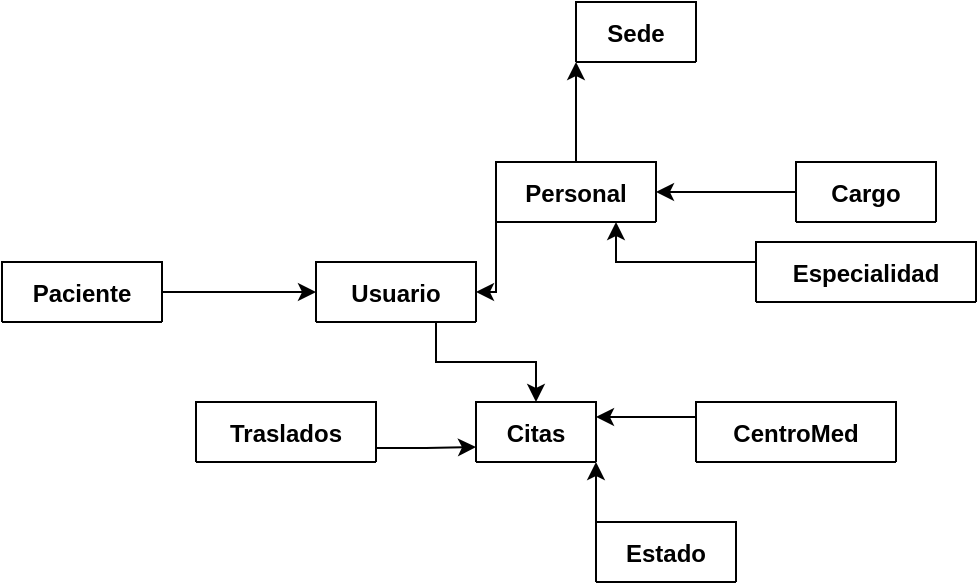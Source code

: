 <mxfile version="13.6.6" type="github"><diagram id="Nn6SrIODBiQ8jstZS2qF" name="Page-1"><mxGraphModel dx="1177" dy="1570" grid="1" gridSize="10" guides="1" tooltips="1" connect="1" arrows="1" fold="1" page="1" pageScale="1" pageWidth="827" pageHeight="1169" math="0" shadow="0"><root><mxCell id="0"/><mxCell id="1" parent="0"/><mxCell id="Q7tfNy-t1IaNnZ80eH1k-152" style="edgeStyle=orthogonalEdgeStyle;rounded=0;orthogonalLoop=1;jettySize=auto;html=1;exitX=0;exitY=0;exitDx=0;exitDy=0;entryX=1;entryY=1;entryDx=0;entryDy=0;" edge="1" parent="1" source="Q7tfNy-t1IaNnZ80eH1k-79" target="Q7tfNy-t1IaNnZ80eH1k-27"><mxGeometry relative="1" as="geometry"/></mxCell><mxCell id="Q7tfNy-t1IaNnZ80eH1k-123" style="edgeStyle=orthogonalEdgeStyle;rounded=0;orthogonalLoop=1;jettySize=auto;html=1;exitX=0.75;exitY=1;exitDx=0;exitDy=0;" edge="1" parent="1" source="Q7tfNy-t1IaNnZ80eH1k-1" target="Q7tfNy-t1IaNnZ80eH1k-27"><mxGeometry relative="1" as="geometry"/></mxCell><mxCell id="Q7tfNy-t1IaNnZ80eH1k-151" style="edgeStyle=orthogonalEdgeStyle;rounded=0;orthogonalLoop=1;jettySize=auto;html=1;exitX=0;exitY=0.25;exitDx=0;exitDy=0;entryX=1;entryY=0.25;entryDx=0;entryDy=0;" edge="1" parent="1" source="Q7tfNy-t1IaNnZ80eH1k-108" target="Q7tfNy-t1IaNnZ80eH1k-27"><mxGeometry relative="1" as="geometry"><mxPoint x="440" y="-545" as="targetPoint"/></mxGeometry></mxCell><mxCell id="Q7tfNy-t1IaNnZ80eH1k-153" style="edgeStyle=orthogonalEdgeStyle;rounded=0;orthogonalLoop=1;jettySize=auto;html=1;exitX=1;exitY=0;exitDx=0;exitDy=0;entryX=0;entryY=0.75;entryDx=0;entryDy=0;" edge="1" parent="1" source="Q7tfNy-t1IaNnZ80eH1k-40" target="Q7tfNy-t1IaNnZ80eH1k-27"><mxGeometry relative="1" as="geometry"><Array as="points"><mxPoint x="370" y="-417"/><mxPoint x="395" y="-417"/></Array></mxGeometry></mxCell><mxCell id="Q7tfNy-t1IaNnZ80eH1k-155" style="edgeStyle=orthogonalEdgeStyle;rounded=0;orthogonalLoop=1;jettySize=auto;html=1;exitX=0;exitY=0.5;exitDx=0;exitDy=0;entryX=1;entryY=0.5;entryDx=0;entryDy=0;" edge="1" parent="1" source="Q7tfNy-t1IaNnZ80eH1k-66" target="Q7tfNy-t1IaNnZ80eH1k-1"><mxGeometry relative="1" as="geometry"><mxPoint x="360" y="-535" as="targetPoint"/><Array as="points"><mxPoint x="430" y="-495"/></Array></mxGeometry></mxCell><mxCell id="Q7tfNy-t1IaNnZ80eH1k-154" style="edgeStyle=orthogonalEdgeStyle;rounded=0;orthogonalLoop=1;jettySize=auto;html=1;exitX=1;exitY=0.5;exitDx=0;exitDy=0;entryX=0;entryY=0.5;entryDx=0;entryDy=0;" edge="1" parent="1" source="Q7tfNy-t1IaNnZ80eH1k-53" target="Q7tfNy-t1IaNnZ80eH1k-8"><mxGeometry relative="1" as="geometry"/></mxCell><mxCell id="Q7tfNy-t1IaNnZ80eH1k-157" style="edgeStyle=orthogonalEdgeStyle;rounded=0;orthogonalLoop=1;jettySize=auto;html=1;exitX=0.5;exitY=0;exitDx=0;exitDy=0;entryX=0;entryY=1;entryDx=0;entryDy=0;" edge="1" parent="1" source="Q7tfNy-t1IaNnZ80eH1k-66" target="Q7tfNy-t1IaNnZ80eH1k-14"><mxGeometry relative="1" as="geometry"/></mxCell><mxCell id="Q7tfNy-t1IaNnZ80eH1k-159" style="edgeStyle=orthogonalEdgeStyle;rounded=0;orthogonalLoop=1;jettySize=auto;html=1;exitX=0;exitY=0.5;exitDx=0;exitDy=0;entryX=1;entryY=0.5;entryDx=0;entryDy=0;" edge="1" parent="1" source="Q7tfNy-t1IaNnZ80eH1k-127" target="Q7tfNy-t1IaNnZ80eH1k-66"><mxGeometry relative="1" as="geometry"/></mxCell><mxCell id="Q7tfNy-t1IaNnZ80eH1k-160" style="edgeStyle=orthogonalEdgeStyle;rounded=0;orthogonalLoop=1;jettySize=auto;html=1;exitX=0;exitY=0;exitDx=0;exitDy=0;entryX=0.75;entryY=1;entryDx=0;entryDy=0;" edge="1" parent="1" source="Q7tfNy-t1IaNnZ80eH1k-93" target="Q7tfNy-t1IaNnZ80eH1k-66"><mxGeometry relative="1" as="geometry"><Array as="points"><mxPoint x="560" y="-510"/><mxPoint x="490" y="-510"/></Array></mxGeometry></mxCell><mxCell id="Q7tfNy-t1IaNnZ80eH1k-27" value="Citas" style="shape=table;startSize=30;container=1;collapsible=1;childLayout=tableLayout;fixedRows=1;rowLines=0;fontStyle=1;align=center;resizeLast=1;" vertex="1" collapsed="1" parent="1"><mxGeometry x="420" y="-440" width="60" height="30" as="geometry"><mxRectangle x="490" y="-80" width="180" height="160" as="alternateBounds"/></mxGeometry></mxCell><mxCell id="Q7tfNy-t1IaNnZ80eH1k-28" value="" style="shape=partialRectangle;collapsible=0;dropTarget=0;pointerEvents=0;fillColor=none;top=0;left=0;bottom=1;right=0;points=[[0,0.5],[1,0.5]];portConstraint=eastwest;" vertex="1" parent="Q7tfNy-t1IaNnZ80eH1k-27"><mxGeometry y="30" width="180" height="30" as="geometry"/></mxCell><mxCell id="Q7tfNy-t1IaNnZ80eH1k-29" value="PK" style="shape=partialRectangle;connectable=0;fillColor=none;top=0;left=0;bottom=0;right=0;fontStyle=1;overflow=hidden;" vertex="1" parent="Q7tfNy-t1IaNnZ80eH1k-28"><mxGeometry width="30" height="30" as="geometry"/></mxCell><mxCell id="Q7tfNy-t1IaNnZ80eH1k-30" value="IDcita" style="shape=partialRectangle;connectable=0;fillColor=none;top=0;left=0;bottom=0;right=0;align=left;spacingLeft=6;fontStyle=5;overflow=hidden;" vertex="1" parent="Q7tfNy-t1IaNnZ80eH1k-28"><mxGeometry x="30" width="150" height="30" as="geometry"/></mxCell><mxCell id="Q7tfNy-t1IaNnZ80eH1k-31" value="" style="shape=partialRectangle;collapsible=0;dropTarget=0;pointerEvents=0;fillColor=none;top=0;left=0;bottom=0;right=0;points=[[0,0.5],[1,0.5]];portConstraint=eastwest;" vertex="1" parent="Q7tfNy-t1IaNnZ80eH1k-27"><mxGeometry y="60" width="180" height="30" as="geometry"/></mxCell><mxCell id="Q7tfNy-t1IaNnZ80eH1k-32" value="" style="shape=partialRectangle;connectable=0;fillColor=none;top=0;left=0;bottom=0;right=0;editable=1;overflow=hidden;" vertex="1" parent="Q7tfNy-t1IaNnZ80eH1k-31"><mxGeometry width="30" height="30" as="geometry"/></mxCell><mxCell id="Q7tfNy-t1IaNnZ80eH1k-33" value="Row 1" style="shape=partialRectangle;connectable=0;fillColor=none;top=0;left=0;bottom=0;right=0;align=left;spacingLeft=6;overflow=hidden;" vertex="1" parent="Q7tfNy-t1IaNnZ80eH1k-31"><mxGeometry x="30" width="150" height="30" as="geometry"/></mxCell><mxCell id="Q7tfNy-t1IaNnZ80eH1k-34" value="" style="shape=partialRectangle;collapsible=0;dropTarget=0;pointerEvents=0;fillColor=none;top=0;left=0;bottom=0;right=0;points=[[0,0.5],[1,0.5]];portConstraint=eastwest;" vertex="1" parent="Q7tfNy-t1IaNnZ80eH1k-27"><mxGeometry y="90" width="180" height="30" as="geometry"/></mxCell><mxCell id="Q7tfNy-t1IaNnZ80eH1k-35" value="" style="shape=partialRectangle;connectable=0;fillColor=none;top=0;left=0;bottom=0;right=0;editable=1;overflow=hidden;" vertex="1" parent="Q7tfNy-t1IaNnZ80eH1k-34"><mxGeometry width="30" height="30" as="geometry"/></mxCell><mxCell id="Q7tfNy-t1IaNnZ80eH1k-36" value="Row 2" style="shape=partialRectangle;connectable=0;fillColor=none;top=0;left=0;bottom=0;right=0;align=left;spacingLeft=6;overflow=hidden;" vertex="1" parent="Q7tfNy-t1IaNnZ80eH1k-34"><mxGeometry x="30" width="150" height="30" as="geometry"/></mxCell><mxCell id="Q7tfNy-t1IaNnZ80eH1k-37" value="" style="shape=partialRectangle;collapsible=0;dropTarget=0;pointerEvents=0;fillColor=none;top=0;left=0;bottom=0;right=0;points=[[0,0.5],[1,0.5]];portConstraint=eastwest;" vertex="1" parent="Q7tfNy-t1IaNnZ80eH1k-27"><mxGeometry y="120" width="180" height="30" as="geometry"/></mxCell><mxCell id="Q7tfNy-t1IaNnZ80eH1k-38" value="" style="shape=partialRectangle;connectable=0;fillColor=none;top=0;left=0;bottom=0;right=0;editable=1;overflow=hidden;" vertex="1" parent="Q7tfNy-t1IaNnZ80eH1k-37"><mxGeometry width="30" height="30" as="geometry"/></mxCell><mxCell id="Q7tfNy-t1IaNnZ80eH1k-39" value="Row 3" style="shape=partialRectangle;connectable=0;fillColor=none;top=0;left=0;bottom=0;right=0;align=left;spacingLeft=6;overflow=hidden;" vertex="1" parent="Q7tfNy-t1IaNnZ80eH1k-37"><mxGeometry x="30" width="150" height="30" as="geometry"/></mxCell><mxCell id="Q7tfNy-t1IaNnZ80eH1k-66" value="Personal" style="shape=table;startSize=30;container=1;collapsible=1;childLayout=tableLayout;fixedRows=1;rowLines=0;fontStyle=1;align=center;resizeLast=1;" vertex="1" collapsed="1" parent="1"><mxGeometry x="430" y="-560" width="80" height="30" as="geometry"><mxRectangle x="960" y="-250" width="180" height="220" as="alternateBounds"/></mxGeometry></mxCell><mxCell id="Q7tfNy-t1IaNnZ80eH1k-67" value="" style="shape=partialRectangle;collapsible=0;dropTarget=0;pointerEvents=0;fillColor=none;top=0;left=0;bottom=1;right=0;points=[[0,0.5],[1,0.5]];portConstraint=eastwest;" vertex="1" parent="Q7tfNy-t1IaNnZ80eH1k-66"><mxGeometry y="30" width="180" height="30" as="geometry"/></mxCell><mxCell id="Q7tfNy-t1IaNnZ80eH1k-68" value="PK" style="shape=partialRectangle;connectable=0;fillColor=none;top=0;left=0;bottom=0;right=0;fontStyle=1;overflow=hidden;" vertex="1" parent="Q7tfNy-t1IaNnZ80eH1k-67"><mxGeometry width="30" height="30" as="geometry"/></mxCell><mxCell id="Q7tfNy-t1IaNnZ80eH1k-69" value="IDpersonal" style="shape=partialRectangle;connectable=0;fillColor=none;top=0;left=0;bottom=0;right=0;align=left;spacingLeft=6;fontStyle=5;overflow=hidden;" vertex="1" parent="Q7tfNy-t1IaNnZ80eH1k-67"><mxGeometry x="30" width="150" height="30" as="geometry"/></mxCell><mxCell id="Q7tfNy-t1IaNnZ80eH1k-70" value="" style="shape=partialRectangle;collapsible=0;dropTarget=0;pointerEvents=0;fillColor=none;top=0;left=0;bottom=0;right=0;points=[[0,0.5],[1,0.5]];portConstraint=eastwest;" vertex="1" parent="Q7tfNy-t1IaNnZ80eH1k-66"><mxGeometry y="60" width="180" height="30" as="geometry"/></mxCell><mxCell id="Q7tfNy-t1IaNnZ80eH1k-71" value="" style="shape=partialRectangle;connectable=0;fillColor=none;top=0;left=0;bottom=0;right=0;editable=1;overflow=hidden;" vertex="1" parent="Q7tfNy-t1IaNnZ80eH1k-70"><mxGeometry width="30" height="30" as="geometry"/></mxCell><mxCell id="Q7tfNy-t1IaNnZ80eH1k-72" value="Row 1" style="shape=partialRectangle;connectable=0;fillColor=none;top=0;left=0;bottom=0;right=0;align=left;spacingLeft=6;overflow=hidden;" vertex="1" parent="Q7tfNy-t1IaNnZ80eH1k-70"><mxGeometry x="30" width="150" height="30" as="geometry"/></mxCell><mxCell id="Q7tfNy-t1IaNnZ80eH1k-73" value="" style="shape=partialRectangle;collapsible=0;dropTarget=0;pointerEvents=0;fillColor=none;top=0;left=0;bottom=0;right=0;points=[[0,0.5],[1,0.5]];portConstraint=eastwest;" vertex="1" parent="Q7tfNy-t1IaNnZ80eH1k-66"><mxGeometry y="90" width="180" height="30" as="geometry"/></mxCell><mxCell id="Q7tfNy-t1IaNnZ80eH1k-74" value="" style="shape=partialRectangle;connectable=0;fillColor=none;top=0;left=0;bottom=0;right=0;editable=1;overflow=hidden;" vertex="1" parent="Q7tfNy-t1IaNnZ80eH1k-73"><mxGeometry width="30" height="30" as="geometry"/></mxCell><mxCell id="Q7tfNy-t1IaNnZ80eH1k-75" value="IDcargo" style="shape=partialRectangle;connectable=0;fillColor=none;top=0;left=0;bottom=0;right=0;align=left;spacingLeft=6;overflow=hidden;" vertex="1" parent="Q7tfNy-t1IaNnZ80eH1k-73"><mxGeometry x="30" width="150" height="30" as="geometry"/></mxCell><mxCell id="Q7tfNy-t1IaNnZ80eH1k-76" value="" style="shape=partialRectangle;collapsible=0;dropTarget=0;pointerEvents=0;fillColor=none;top=0;left=0;bottom=0;right=0;points=[[0,0.5],[1,0.5]];portConstraint=eastwest;" vertex="1" parent="Q7tfNy-t1IaNnZ80eH1k-66"><mxGeometry y="120" width="180" height="30" as="geometry"/></mxCell><mxCell id="Q7tfNy-t1IaNnZ80eH1k-77" value="" style="shape=partialRectangle;connectable=0;fillColor=none;top=0;left=0;bottom=0;right=0;editable=1;overflow=hidden;" vertex="1" parent="Q7tfNy-t1IaNnZ80eH1k-76"><mxGeometry width="30" height="30" as="geometry"/></mxCell><mxCell id="Q7tfNy-t1IaNnZ80eH1k-78" value="IDespecialidad" style="shape=partialRectangle;connectable=0;fillColor=none;top=0;left=0;bottom=0;right=0;align=left;spacingLeft=6;overflow=hidden;" vertex="1" parent="Q7tfNy-t1IaNnZ80eH1k-76"><mxGeometry x="30" width="150" height="30" as="geometry"/></mxCell><mxCell id="Q7tfNy-t1IaNnZ80eH1k-14" value="Sede" style="shape=table;startSize=30;container=1;collapsible=1;childLayout=tableLayout;fixedRows=1;rowLines=0;fontStyle=1;align=center;resizeLast=1;" vertex="1" collapsed="1" parent="1"><mxGeometry x="470" y="-640" width="60" height="30" as="geometry"><mxRectangle x="960" y="40" width="180" height="160" as="alternateBounds"/></mxGeometry></mxCell><mxCell id="Q7tfNy-t1IaNnZ80eH1k-15" value="" style="shape=partialRectangle;collapsible=0;dropTarget=0;pointerEvents=0;fillColor=none;top=0;left=0;bottom=1;right=0;points=[[0,0.5],[1,0.5]];portConstraint=eastwest;" vertex="1" parent="Q7tfNy-t1IaNnZ80eH1k-14"><mxGeometry y="30" width="180" height="30" as="geometry"/></mxCell><mxCell id="Q7tfNy-t1IaNnZ80eH1k-16" value="PK" style="shape=partialRectangle;connectable=0;fillColor=none;top=0;left=0;bottom=0;right=0;fontStyle=1;overflow=hidden;" vertex="1" parent="Q7tfNy-t1IaNnZ80eH1k-15"><mxGeometry width="30" height="30" as="geometry"/></mxCell><mxCell id="Q7tfNy-t1IaNnZ80eH1k-17" value="IDsede" style="shape=partialRectangle;connectable=0;fillColor=none;top=0;left=0;bottom=0;right=0;align=left;spacingLeft=6;fontStyle=5;overflow=hidden;" vertex="1" parent="Q7tfNy-t1IaNnZ80eH1k-15"><mxGeometry x="30" width="150" height="30" as="geometry"/></mxCell><mxCell id="Q7tfNy-t1IaNnZ80eH1k-18" value="" style="shape=partialRectangle;collapsible=0;dropTarget=0;pointerEvents=0;fillColor=none;top=0;left=0;bottom=0;right=0;points=[[0,0.5],[1,0.5]];portConstraint=eastwest;" vertex="1" parent="Q7tfNy-t1IaNnZ80eH1k-14"><mxGeometry y="60" width="180" height="30" as="geometry"/></mxCell><mxCell id="Q7tfNy-t1IaNnZ80eH1k-19" value="" style="shape=partialRectangle;connectable=0;fillColor=none;top=0;left=0;bottom=0;right=0;editable=1;overflow=hidden;" vertex="1" parent="Q7tfNy-t1IaNnZ80eH1k-18"><mxGeometry width="30" height="30" as="geometry"/></mxCell><mxCell id="Q7tfNy-t1IaNnZ80eH1k-20" value="Nombre" style="shape=partialRectangle;connectable=0;fillColor=none;top=0;left=0;bottom=0;right=0;align=left;spacingLeft=6;overflow=hidden;" vertex="1" parent="Q7tfNy-t1IaNnZ80eH1k-18"><mxGeometry x="30" width="150" height="30" as="geometry"/></mxCell><mxCell id="Q7tfNy-t1IaNnZ80eH1k-21" value="" style="shape=partialRectangle;collapsible=0;dropTarget=0;pointerEvents=0;fillColor=none;top=0;left=0;bottom=0;right=0;points=[[0,0.5],[1,0.5]];portConstraint=eastwest;" vertex="1" parent="Q7tfNy-t1IaNnZ80eH1k-14"><mxGeometry y="90" width="180" height="30" as="geometry"/></mxCell><mxCell id="Q7tfNy-t1IaNnZ80eH1k-22" value="" style="shape=partialRectangle;connectable=0;fillColor=none;top=0;left=0;bottom=0;right=0;editable=1;overflow=hidden;" vertex="1" parent="Q7tfNy-t1IaNnZ80eH1k-21"><mxGeometry width="30" height="30" as="geometry"/></mxCell><mxCell id="Q7tfNy-t1IaNnZ80eH1k-23" value="Ubicacion" style="shape=partialRectangle;connectable=0;fillColor=none;top=0;left=0;bottom=0;right=0;align=left;spacingLeft=6;overflow=hidden;" vertex="1" parent="Q7tfNy-t1IaNnZ80eH1k-21"><mxGeometry x="30" width="150" height="30" as="geometry"/></mxCell><mxCell id="Q7tfNy-t1IaNnZ80eH1k-24" value="" style="shape=partialRectangle;collapsible=0;dropTarget=0;pointerEvents=0;fillColor=none;top=0;left=0;bottom=0;right=0;points=[[0,0.5],[1,0.5]];portConstraint=eastwest;" vertex="1" parent="Q7tfNy-t1IaNnZ80eH1k-14"><mxGeometry y="120" width="180" height="30" as="geometry"/></mxCell><mxCell id="Q7tfNy-t1IaNnZ80eH1k-25" value="" style="shape=partialRectangle;connectable=0;fillColor=none;top=0;left=0;bottom=0;right=0;editable=1;overflow=hidden;" vertex="1" parent="Q7tfNy-t1IaNnZ80eH1k-24"><mxGeometry width="30" height="30" as="geometry"/></mxCell><mxCell id="Q7tfNy-t1IaNnZ80eH1k-26" value="Row 3" style="shape=partialRectangle;connectable=0;fillColor=none;top=0;left=0;bottom=0;right=0;align=left;spacingLeft=6;overflow=hidden;" vertex="1" parent="Q7tfNy-t1IaNnZ80eH1k-24"><mxGeometry x="30" width="150" height="30" as="geometry"/></mxCell><mxCell id="Q7tfNy-t1IaNnZ80eH1k-127" value="Cargo" style="shape=table;startSize=30;container=1;collapsible=1;childLayout=tableLayout;fixedRows=1;rowLines=0;fontStyle=1;align=center;resizeLast=1;" vertex="1" collapsed="1" parent="1"><mxGeometry x="580" y="-560" width="70" height="30" as="geometry"><mxRectangle x="1230" y="-300" width="180" height="160" as="alternateBounds"/></mxGeometry></mxCell><mxCell id="Q7tfNy-t1IaNnZ80eH1k-128" value="" style="shape=partialRectangle;collapsible=0;dropTarget=0;pointerEvents=0;fillColor=none;top=0;left=0;bottom=1;right=0;points=[[0,0.5],[1,0.5]];portConstraint=eastwest;" vertex="1" parent="Q7tfNy-t1IaNnZ80eH1k-127"><mxGeometry y="30" width="180" height="30" as="geometry"/></mxCell><mxCell id="Q7tfNy-t1IaNnZ80eH1k-129" value="PK" style="shape=partialRectangle;connectable=0;fillColor=none;top=0;left=0;bottom=0;right=0;fontStyle=1;overflow=hidden;" vertex="1" parent="Q7tfNy-t1IaNnZ80eH1k-128"><mxGeometry width="30" height="30" as="geometry"/></mxCell><mxCell id="Q7tfNy-t1IaNnZ80eH1k-130" value="IDcargo" style="shape=partialRectangle;connectable=0;fillColor=none;top=0;left=0;bottom=0;right=0;align=left;spacingLeft=6;fontStyle=5;overflow=hidden;" vertex="1" parent="Q7tfNy-t1IaNnZ80eH1k-128"><mxGeometry x="30" width="150" height="30" as="geometry"/></mxCell><mxCell id="Q7tfNy-t1IaNnZ80eH1k-131" value="" style="shape=partialRectangle;collapsible=0;dropTarget=0;pointerEvents=0;fillColor=none;top=0;left=0;bottom=0;right=0;points=[[0,0.5],[1,0.5]];portConstraint=eastwest;" vertex="1" parent="Q7tfNy-t1IaNnZ80eH1k-127"><mxGeometry y="60" width="180" height="30" as="geometry"/></mxCell><mxCell id="Q7tfNy-t1IaNnZ80eH1k-132" value="" style="shape=partialRectangle;connectable=0;fillColor=none;top=0;left=0;bottom=0;right=0;editable=1;overflow=hidden;" vertex="1" parent="Q7tfNy-t1IaNnZ80eH1k-131"><mxGeometry width="30" height="30" as="geometry"/></mxCell><mxCell id="Q7tfNy-t1IaNnZ80eH1k-133" value="Nombre" style="shape=partialRectangle;connectable=0;fillColor=none;top=0;left=0;bottom=0;right=0;align=left;spacingLeft=6;overflow=hidden;" vertex="1" parent="Q7tfNy-t1IaNnZ80eH1k-131"><mxGeometry x="30" width="150" height="30" as="geometry"/></mxCell><mxCell id="Q7tfNy-t1IaNnZ80eH1k-134" value="" style="shape=partialRectangle;collapsible=0;dropTarget=0;pointerEvents=0;fillColor=none;top=0;left=0;bottom=0;right=0;points=[[0,0.5],[1,0.5]];portConstraint=eastwest;" vertex="1" parent="Q7tfNy-t1IaNnZ80eH1k-127"><mxGeometry y="90" width="180" height="30" as="geometry"/></mxCell><mxCell id="Q7tfNy-t1IaNnZ80eH1k-135" value="" style="shape=partialRectangle;connectable=0;fillColor=none;top=0;left=0;bottom=0;right=0;editable=1;overflow=hidden;" vertex="1" parent="Q7tfNy-t1IaNnZ80eH1k-134"><mxGeometry width="30" height="30" as="geometry"/></mxCell><mxCell id="Q7tfNy-t1IaNnZ80eH1k-136" value="Descripcion" style="shape=partialRectangle;connectable=0;fillColor=none;top=0;left=0;bottom=0;right=0;align=left;spacingLeft=6;overflow=hidden;" vertex="1" parent="Q7tfNy-t1IaNnZ80eH1k-134"><mxGeometry x="30" width="150" height="30" as="geometry"/></mxCell><mxCell id="Q7tfNy-t1IaNnZ80eH1k-137" value="" style="shape=partialRectangle;collapsible=0;dropTarget=0;pointerEvents=0;fillColor=none;top=0;left=0;bottom=0;right=0;points=[[0,0.5],[1,0.5]];portConstraint=eastwest;" vertex="1" parent="Q7tfNy-t1IaNnZ80eH1k-127"><mxGeometry y="120" width="180" height="30" as="geometry"/></mxCell><mxCell id="Q7tfNy-t1IaNnZ80eH1k-138" value="" style="shape=partialRectangle;connectable=0;fillColor=none;top=0;left=0;bottom=0;right=0;editable=1;overflow=hidden;" vertex="1" parent="Q7tfNy-t1IaNnZ80eH1k-137"><mxGeometry width="30" height="30" as="geometry"/></mxCell><mxCell id="Q7tfNy-t1IaNnZ80eH1k-139" value="" style="shape=partialRectangle;connectable=0;fillColor=none;top=0;left=0;bottom=0;right=0;align=left;spacingLeft=6;overflow=hidden;" vertex="1" parent="Q7tfNy-t1IaNnZ80eH1k-137"><mxGeometry x="30" width="150" height="30" as="geometry"/></mxCell><mxCell id="Q7tfNy-t1IaNnZ80eH1k-93" value="Especialidad" style="shape=table;startSize=30;container=1;collapsible=1;childLayout=tableLayout;fixedRows=1;rowLines=0;fontStyle=1;align=center;resizeLast=1;" vertex="1" collapsed="1" parent="1"><mxGeometry x="560" y="-520" width="110" height="30" as="geometry"><mxRectangle x="1230" y="-130" width="180" height="160" as="alternateBounds"/></mxGeometry></mxCell><mxCell id="Q7tfNy-t1IaNnZ80eH1k-94" value="" style="shape=partialRectangle;collapsible=0;dropTarget=0;pointerEvents=0;fillColor=none;top=0;left=0;bottom=1;right=0;points=[[0,0.5],[1,0.5]];portConstraint=eastwest;" vertex="1" parent="Q7tfNy-t1IaNnZ80eH1k-93"><mxGeometry y="30" width="180" height="30" as="geometry"/></mxCell><mxCell id="Q7tfNy-t1IaNnZ80eH1k-95" value="PK" style="shape=partialRectangle;connectable=0;fillColor=none;top=0;left=0;bottom=0;right=0;fontStyle=1;overflow=hidden;" vertex="1" parent="Q7tfNy-t1IaNnZ80eH1k-94"><mxGeometry width="30" height="30" as="geometry"/></mxCell><mxCell id="Q7tfNy-t1IaNnZ80eH1k-96" value="IDespecialidad" style="shape=partialRectangle;connectable=0;fillColor=none;top=0;left=0;bottom=0;right=0;align=left;spacingLeft=6;fontStyle=5;overflow=hidden;" vertex="1" parent="Q7tfNy-t1IaNnZ80eH1k-94"><mxGeometry x="30" width="150" height="30" as="geometry"/></mxCell><mxCell id="Q7tfNy-t1IaNnZ80eH1k-97" value="" style="shape=partialRectangle;collapsible=0;dropTarget=0;pointerEvents=0;fillColor=none;top=0;left=0;bottom=0;right=0;points=[[0,0.5],[1,0.5]];portConstraint=eastwest;" vertex="1" parent="Q7tfNy-t1IaNnZ80eH1k-93"><mxGeometry y="60" width="180" height="30" as="geometry"/></mxCell><mxCell id="Q7tfNy-t1IaNnZ80eH1k-98" value="" style="shape=partialRectangle;connectable=0;fillColor=none;top=0;left=0;bottom=0;right=0;editable=1;overflow=hidden;" vertex="1" parent="Q7tfNy-t1IaNnZ80eH1k-97"><mxGeometry width="30" height="30" as="geometry"/></mxCell><mxCell id="Q7tfNy-t1IaNnZ80eH1k-99" value="Nombre" style="shape=partialRectangle;connectable=0;fillColor=none;top=0;left=0;bottom=0;right=0;align=left;spacingLeft=6;overflow=hidden;" vertex="1" parent="Q7tfNy-t1IaNnZ80eH1k-97"><mxGeometry x="30" width="150" height="30" as="geometry"/></mxCell><mxCell id="Q7tfNy-t1IaNnZ80eH1k-100" value="" style="shape=partialRectangle;collapsible=0;dropTarget=0;pointerEvents=0;fillColor=none;top=0;left=0;bottom=0;right=0;points=[[0,0.5],[1,0.5]];portConstraint=eastwest;" vertex="1" parent="Q7tfNy-t1IaNnZ80eH1k-93"><mxGeometry y="90" width="180" height="30" as="geometry"/></mxCell><mxCell id="Q7tfNy-t1IaNnZ80eH1k-101" value="" style="shape=partialRectangle;connectable=0;fillColor=none;top=0;left=0;bottom=0;right=0;editable=1;overflow=hidden;" vertex="1" parent="Q7tfNy-t1IaNnZ80eH1k-100"><mxGeometry width="30" height="30" as="geometry"/></mxCell><mxCell id="Q7tfNy-t1IaNnZ80eH1k-102" value="Descripcion" style="shape=partialRectangle;connectable=0;fillColor=none;top=0;left=0;bottom=0;right=0;align=left;spacingLeft=6;overflow=hidden;" vertex="1" parent="Q7tfNy-t1IaNnZ80eH1k-100"><mxGeometry x="30" width="150" height="30" as="geometry"/></mxCell><mxCell id="Q7tfNy-t1IaNnZ80eH1k-103" value="" style="shape=partialRectangle;collapsible=0;dropTarget=0;pointerEvents=0;fillColor=none;top=0;left=0;bottom=0;right=0;points=[[0,0.5],[1,0.5]];portConstraint=eastwest;" vertex="1" parent="Q7tfNy-t1IaNnZ80eH1k-93"><mxGeometry y="120" width="180" height="30" as="geometry"/></mxCell><mxCell id="Q7tfNy-t1IaNnZ80eH1k-104" value="" style="shape=partialRectangle;connectable=0;fillColor=none;top=0;left=0;bottom=0;right=0;editable=1;overflow=hidden;" vertex="1" parent="Q7tfNy-t1IaNnZ80eH1k-103"><mxGeometry width="30" height="30" as="geometry"/></mxCell><mxCell id="Q7tfNy-t1IaNnZ80eH1k-105" value="" style="shape=partialRectangle;connectable=0;fillColor=none;top=0;left=0;bottom=0;right=0;align=left;spacingLeft=6;overflow=hidden;" vertex="1" parent="Q7tfNy-t1IaNnZ80eH1k-103"><mxGeometry x="30" width="150" height="30" as="geometry"/></mxCell><mxCell id="Q7tfNy-t1IaNnZ80eH1k-108" value="CentroMed" style="shape=table;startSize=30;container=1;collapsible=1;childLayout=tableLayout;fixedRows=1;rowLines=0;fontStyle=1;align=center;resizeLast=1;" vertex="1" collapsed="1" parent="1"><mxGeometry x="530" y="-440" width="100" height="30" as="geometry"><mxRectangle x="740" y="-70" width="180" height="160" as="alternateBounds"/></mxGeometry></mxCell><mxCell id="Q7tfNy-t1IaNnZ80eH1k-109" value="" style="shape=partialRectangle;collapsible=0;dropTarget=0;pointerEvents=0;fillColor=none;top=0;left=0;bottom=1;right=0;points=[[0,0.5],[1,0.5]];portConstraint=eastwest;" vertex="1" parent="Q7tfNy-t1IaNnZ80eH1k-108"><mxGeometry y="30" width="180" height="30" as="geometry"/></mxCell><mxCell id="Q7tfNy-t1IaNnZ80eH1k-110" value="PK" style="shape=partialRectangle;connectable=0;fillColor=none;top=0;left=0;bottom=0;right=0;fontStyle=1;overflow=hidden;" vertex="1" parent="Q7tfNy-t1IaNnZ80eH1k-109"><mxGeometry width="30" height="30" as="geometry"/></mxCell><mxCell id="Q7tfNy-t1IaNnZ80eH1k-111" value="IDcentro" style="shape=partialRectangle;connectable=0;fillColor=none;top=0;left=0;bottom=0;right=0;align=left;spacingLeft=6;fontStyle=5;overflow=hidden;" vertex="1" parent="Q7tfNy-t1IaNnZ80eH1k-109"><mxGeometry x="30" width="150" height="30" as="geometry"/></mxCell><mxCell id="Q7tfNy-t1IaNnZ80eH1k-112" value="" style="shape=partialRectangle;collapsible=0;dropTarget=0;pointerEvents=0;fillColor=none;top=0;left=0;bottom=0;right=0;points=[[0,0.5],[1,0.5]];portConstraint=eastwest;" vertex="1" parent="Q7tfNy-t1IaNnZ80eH1k-108"><mxGeometry y="60" width="180" height="30" as="geometry"/></mxCell><mxCell id="Q7tfNy-t1IaNnZ80eH1k-113" value="" style="shape=partialRectangle;connectable=0;fillColor=none;top=0;left=0;bottom=0;right=0;editable=1;overflow=hidden;" vertex="1" parent="Q7tfNy-t1IaNnZ80eH1k-112"><mxGeometry width="30" height="30" as="geometry"/></mxCell><mxCell id="Q7tfNy-t1IaNnZ80eH1k-114" value="Nombre" style="shape=partialRectangle;connectable=0;fillColor=none;top=0;left=0;bottom=0;right=0;align=left;spacingLeft=6;overflow=hidden;" vertex="1" parent="Q7tfNy-t1IaNnZ80eH1k-112"><mxGeometry x="30" width="150" height="30" as="geometry"/></mxCell><mxCell id="Q7tfNy-t1IaNnZ80eH1k-115" value="" style="shape=partialRectangle;collapsible=0;dropTarget=0;pointerEvents=0;fillColor=none;top=0;left=0;bottom=0;right=0;points=[[0,0.5],[1,0.5]];portConstraint=eastwest;" vertex="1" parent="Q7tfNy-t1IaNnZ80eH1k-108"><mxGeometry y="90" width="180" height="30" as="geometry"/></mxCell><mxCell id="Q7tfNy-t1IaNnZ80eH1k-116" value="" style="shape=partialRectangle;connectable=0;fillColor=none;top=0;left=0;bottom=0;right=0;editable=1;overflow=hidden;" vertex="1" parent="Q7tfNy-t1IaNnZ80eH1k-115"><mxGeometry width="30" height="30" as="geometry"/></mxCell><mxCell id="Q7tfNy-t1IaNnZ80eH1k-117" value="Ubicacion" style="shape=partialRectangle;connectable=0;fillColor=none;top=0;left=0;bottom=0;right=0;align=left;spacingLeft=6;overflow=hidden;" vertex="1" parent="Q7tfNy-t1IaNnZ80eH1k-115"><mxGeometry x="30" width="150" height="30" as="geometry"/></mxCell><mxCell id="Q7tfNy-t1IaNnZ80eH1k-118" value="" style="shape=partialRectangle;collapsible=0;dropTarget=0;pointerEvents=0;fillColor=none;top=0;left=0;bottom=0;right=0;points=[[0,0.5],[1,0.5]];portConstraint=eastwest;" vertex="1" parent="Q7tfNy-t1IaNnZ80eH1k-108"><mxGeometry y="120" width="180" height="30" as="geometry"/></mxCell><mxCell id="Q7tfNy-t1IaNnZ80eH1k-119" value="" style="shape=partialRectangle;connectable=0;fillColor=none;top=0;left=0;bottom=0;right=0;editable=1;overflow=hidden;" vertex="1" parent="Q7tfNy-t1IaNnZ80eH1k-118"><mxGeometry width="30" height="30" as="geometry"/></mxCell><mxCell id="Q7tfNy-t1IaNnZ80eH1k-120" value="IDpersonal" style="shape=partialRectangle;connectable=0;fillColor=none;top=0;left=0;bottom=0;right=0;align=left;spacingLeft=6;overflow=hidden;" vertex="1" parent="Q7tfNy-t1IaNnZ80eH1k-118"><mxGeometry x="30" width="150" height="30" as="geometry"/></mxCell><mxCell id="Q7tfNy-t1IaNnZ80eH1k-1" value="Usuario" style="shape=table;startSize=30;container=1;collapsible=1;childLayout=tableLayout;fixedRows=1;rowLines=0;fontStyle=1;align=center;resizeLast=1;" vertex="1" collapsed="1" parent="1"><mxGeometry x="340" y="-510" width="80" height="30" as="geometry"><mxRectangle x="324" y="-290" width="180" height="160" as="alternateBounds"/></mxGeometry></mxCell><mxCell id="Q7tfNy-t1IaNnZ80eH1k-2" value="" style="shape=partialRectangle;collapsible=0;dropTarget=0;pointerEvents=0;fillColor=none;top=0;left=0;bottom=1;right=0;points=[[0,0.5],[1,0.5]];portConstraint=eastwest;" vertex="1" parent="Q7tfNy-t1IaNnZ80eH1k-1"><mxGeometry y="30" width="180" height="30" as="geometry"/></mxCell><mxCell id="Q7tfNy-t1IaNnZ80eH1k-3" value="PK" style="shape=partialRectangle;connectable=0;fillColor=none;top=0;left=0;bottom=0;right=0;fontStyle=1;overflow=hidden;" vertex="1" parent="Q7tfNy-t1IaNnZ80eH1k-2"><mxGeometry width="30" height="30" as="geometry"/></mxCell><mxCell id="Q7tfNy-t1IaNnZ80eH1k-4" value="UniqueID" style="shape=partialRectangle;connectable=0;fillColor=none;top=0;left=0;bottom=0;right=0;align=left;spacingLeft=6;fontStyle=5;overflow=hidden;" vertex="1" parent="Q7tfNy-t1IaNnZ80eH1k-2"><mxGeometry x="30" width="150" height="30" as="geometry"/></mxCell><mxCell id="Q7tfNy-t1IaNnZ80eH1k-5" value="" style="shape=partialRectangle;collapsible=0;dropTarget=0;pointerEvents=0;fillColor=none;top=0;left=0;bottom=0;right=0;points=[[0,0.5],[1,0.5]];portConstraint=eastwest;" vertex="1" parent="Q7tfNy-t1IaNnZ80eH1k-1"><mxGeometry y="60" width="180" height="30" as="geometry"/></mxCell><mxCell id="Q7tfNy-t1IaNnZ80eH1k-6" value="" style="shape=partialRectangle;connectable=0;fillColor=none;top=0;left=0;bottom=0;right=0;editable=1;overflow=hidden;" vertex="1" parent="Q7tfNy-t1IaNnZ80eH1k-5"><mxGeometry width="30" height="30" as="geometry"/></mxCell><mxCell id="Q7tfNy-t1IaNnZ80eH1k-7" value="Row 1" style="shape=partialRectangle;connectable=0;fillColor=none;top=0;left=0;bottom=0;right=0;align=left;spacingLeft=6;overflow=hidden;" vertex="1" parent="Q7tfNy-t1IaNnZ80eH1k-5"><mxGeometry x="30" width="150" height="30" as="geometry"/></mxCell><mxCell id="Q7tfNy-t1IaNnZ80eH1k-8" value="" style="shape=partialRectangle;collapsible=0;dropTarget=0;pointerEvents=0;fillColor=none;top=0;left=0;bottom=0;right=0;points=[[0,0.5],[1,0.5]];portConstraint=eastwest;" vertex="1" parent="Q7tfNy-t1IaNnZ80eH1k-1"><mxGeometry y="90" width="180" height="30" as="geometry"/></mxCell><mxCell id="Q7tfNy-t1IaNnZ80eH1k-9" value="" style="shape=partialRectangle;connectable=0;fillColor=none;top=0;left=0;bottom=0;right=0;editable=1;overflow=hidden;" vertex="1" parent="Q7tfNy-t1IaNnZ80eH1k-8"><mxGeometry width="30" height="30" as="geometry"/></mxCell><mxCell id="Q7tfNy-t1IaNnZ80eH1k-10" value="Row 2" style="shape=partialRectangle;connectable=0;fillColor=none;top=0;left=0;bottom=0;right=0;align=left;spacingLeft=6;overflow=hidden;" vertex="1" parent="Q7tfNy-t1IaNnZ80eH1k-8"><mxGeometry x="30" width="150" height="30" as="geometry"/></mxCell><mxCell id="Q7tfNy-t1IaNnZ80eH1k-11" value="" style="shape=partialRectangle;collapsible=0;dropTarget=0;pointerEvents=0;fillColor=none;top=0;left=0;bottom=0;right=0;points=[[0,0.5],[1,0.5]];portConstraint=eastwest;" vertex="1" parent="Q7tfNy-t1IaNnZ80eH1k-1"><mxGeometry y="120" width="180" height="30" as="geometry"/></mxCell><mxCell id="Q7tfNy-t1IaNnZ80eH1k-12" value="" style="shape=partialRectangle;connectable=0;fillColor=none;top=0;left=0;bottom=0;right=0;editable=1;overflow=hidden;" vertex="1" parent="Q7tfNy-t1IaNnZ80eH1k-11"><mxGeometry width="30" height="30" as="geometry"/></mxCell><mxCell id="Q7tfNy-t1IaNnZ80eH1k-13" value="Row 3" style="shape=partialRectangle;connectable=0;fillColor=none;top=0;left=0;bottom=0;right=0;align=left;spacingLeft=6;overflow=hidden;" vertex="1" parent="Q7tfNy-t1IaNnZ80eH1k-11"><mxGeometry x="30" width="150" height="30" as="geometry"/></mxCell><mxCell id="Q7tfNy-t1IaNnZ80eH1k-40" value="Traslados" style="shape=table;startSize=30;container=1;collapsible=1;childLayout=tableLayout;fixedRows=1;rowLines=0;fontStyle=1;align=center;resizeLast=1;" vertex="1" collapsed="1" parent="1"><mxGeometry x="280" y="-440" width="90" height="30" as="geometry"><mxRectangle x="290" y="10" width="180" height="160" as="alternateBounds"/></mxGeometry></mxCell><mxCell id="Q7tfNy-t1IaNnZ80eH1k-41" value="" style="shape=partialRectangle;collapsible=0;dropTarget=0;pointerEvents=0;fillColor=none;top=0;left=0;bottom=1;right=0;points=[[0,0.5],[1,0.5]];portConstraint=eastwest;" vertex="1" parent="Q7tfNy-t1IaNnZ80eH1k-40"><mxGeometry y="30" width="180" height="30" as="geometry"/></mxCell><mxCell id="Q7tfNy-t1IaNnZ80eH1k-42" value="PK" style="shape=partialRectangle;connectable=0;fillColor=none;top=0;left=0;bottom=0;right=0;fontStyle=1;overflow=hidden;" vertex="1" parent="Q7tfNy-t1IaNnZ80eH1k-41"><mxGeometry width="30" height="30" as="geometry"/></mxCell><mxCell id="Q7tfNy-t1IaNnZ80eH1k-43" value="IDtraslado" style="shape=partialRectangle;connectable=0;fillColor=none;top=0;left=0;bottom=0;right=0;align=left;spacingLeft=6;fontStyle=5;overflow=hidden;" vertex="1" parent="Q7tfNy-t1IaNnZ80eH1k-41"><mxGeometry x="30" width="150" height="30" as="geometry"/></mxCell><mxCell id="Q7tfNy-t1IaNnZ80eH1k-44" value="" style="shape=partialRectangle;collapsible=0;dropTarget=0;pointerEvents=0;fillColor=none;top=0;left=0;bottom=0;right=0;points=[[0,0.5],[1,0.5]];portConstraint=eastwest;" vertex="1" parent="Q7tfNy-t1IaNnZ80eH1k-40"><mxGeometry y="60" width="180" height="30" as="geometry"/></mxCell><mxCell id="Q7tfNy-t1IaNnZ80eH1k-45" value="" style="shape=partialRectangle;connectable=0;fillColor=none;top=0;left=0;bottom=0;right=0;editable=1;overflow=hidden;" vertex="1" parent="Q7tfNy-t1IaNnZ80eH1k-44"><mxGeometry width="30" height="30" as="geometry"/></mxCell><mxCell id="Q7tfNy-t1IaNnZ80eH1k-46" value="Row 1" style="shape=partialRectangle;connectable=0;fillColor=none;top=0;left=0;bottom=0;right=0;align=left;spacingLeft=6;overflow=hidden;" vertex="1" parent="Q7tfNy-t1IaNnZ80eH1k-44"><mxGeometry x="30" width="150" height="30" as="geometry"/></mxCell><mxCell id="Q7tfNy-t1IaNnZ80eH1k-47" value="" style="shape=partialRectangle;collapsible=0;dropTarget=0;pointerEvents=0;fillColor=none;top=0;left=0;bottom=0;right=0;points=[[0,0.5],[1,0.5]];portConstraint=eastwest;" vertex="1" parent="Q7tfNy-t1IaNnZ80eH1k-40"><mxGeometry y="90" width="180" height="30" as="geometry"/></mxCell><mxCell id="Q7tfNy-t1IaNnZ80eH1k-48" value="" style="shape=partialRectangle;connectable=0;fillColor=none;top=0;left=0;bottom=0;right=0;editable=1;overflow=hidden;" vertex="1" parent="Q7tfNy-t1IaNnZ80eH1k-47"><mxGeometry width="30" height="30" as="geometry"/></mxCell><mxCell id="Q7tfNy-t1IaNnZ80eH1k-49" value="Row 2" style="shape=partialRectangle;connectable=0;fillColor=none;top=0;left=0;bottom=0;right=0;align=left;spacingLeft=6;overflow=hidden;" vertex="1" parent="Q7tfNy-t1IaNnZ80eH1k-47"><mxGeometry x="30" width="150" height="30" as="geometry"/></mxCell><mxCell id="Q7tfNy-t1IaNnZ80eH1k-50" value="" style="shape=partialRectangle;collapsible=0;dropTarget=0;pointerEvents=0;fillColor=none;top=0;left=0;bottom=0;right=0;points=[[0,0.5],[1,0.5]];portConstraint=eastwest;" vertex="1" parent="Q7tfNy-t1IaNnZ80eH1k-40"><mxGeometry y="120" width="180" height="30" as="geometry"/></mxCell><mxCell id="Q7tfNy-t1IaNnZ80eH1k-51" value="" style="shape=partialRectangle;connectable=0;fillColor=none;top=0;left=0;bottom=0;right=0;editable=1;overflow=hidden;" vertex="1" parent="Q7tfNy-t1IaNnZ80eH1k-50"><mxGeometry width="30" height="30" as="geometry"/></mxCell><mxCell id="Q7tfNy-t1IaNnZ80eH1k-52" value="Row 3" style="shape=partialRectangle;connectable=0;fillColor=none;top=0;left=0;bottom=0;right=0;align=left;spacingLeft=6;overflow=hidden;" vertex="1" parent="Q7tfNy-t1IaNnZ80eH1k-50"><mxGeometry x="30" width="150" height="30" as="geometry"/></mxCell><mxCell id="Q7tfNy-t1IaNnZ80eH1k-79" value="Estado" style="shape=table;startSize=30;container=1;collapsible=1;childLayout=tableLayout;fixedRows=1;rowLines=0;fontStyle=1;align=center;resizeLast=1;" vertex="1" collapsed="1" parent="1"><mxGeometry x="480" y="-380" width="70" height="30" as="geometry"><mxRectangle x="670" y="150" width="180" height="160" as="alternateBounds"/></mxGeometry></mxCell><mxCell id="Q7tfNy-t1IaNnZ80eH1k-80" value="" style="shape=partialRectangle;collapsible=0;dropTarget=0;pointerEvents=0;fillColor=none;top=0;left=0;bottom=1;right=0;points=[[0,0.5],[1,0.5]];portConstraint=eastwest;" vertex="1" parent="Q7tfNy-t1IaNnZ80eH1k-79"><mxGeometry y="30" width="180" height="30" as="geometry"/></mxCell><mxCell id="Q7tfNy-t1IaNnZ80eH1k-81" value="PK" style="shape=partialRectangle;connectable=0;fillColor=none;top=0;left=0;bottom=0;right=0;fontStyle=1;overflow=hidden;" vertex="1" parent="Q7tfNy-t1IaNnZ80eH1k-80"><mxGeometry width="30" height="30" as="geometry"/></mxCell><mxCell id="Q7tfNy-t1IaNnZ80eH1k-82" value="UniqueID" style="shape=partialRectangle;connectable=0;fillColor=none;top=0;left=0;bottom=0;right=0;align=left;spacingLeft=6;fontStyle=5;overflow=hidden;" vertex="1" parent="Q7tfNy-t1IaNnZ80eH1k-80"><mxGeometry x="30" width="150" height="30" as="geometry"/></mxCell><mxCell id="Q7tfNy-t1IaNnZ80eH1k-83" value="" style="shape=partialRectangle;collapsible=0;dropTarget=0;pointerEvents=0;fillColor=none;top=0;left=0;bottom=0;right=0;points=[[0,0.5],[1,0.5]];portConstraint=eastwest;" vertex="1" parent="Q7tfNy-t1IaNnZ80eH1k-79"><mxGeometry y="60" width="180" height="30" as="geometry"/></mxCell><mxCell id="Q7tfNy-t1IaNnZ80eH1k-84" value="" style="shape=partialRectangle;connectable=0;fillColor=none;top=0;left=0;bottom=0;right=0;editable=1;overflow=hidden;" vertex="1" parent="Q7tfNy-t1IaNnZ80eH1k-83"><mxGeometry width="30" height="30" as="geometry"/></mxCell><mxCell id="Q7tfNy-t1IaNnZ80eH1k-85" value="Row 1" style="shape=partialRectangle;connectable=0;fillColor=none;top=0;left=0;bottom=0;right=0;align=left;spacingLeft=6;overflow=hidden;" vertex="1" parent="Q7tfNy-t1IaNnZ80eH1k-83"><mxGeometry x="30" width="150" height="30" as="geometry"/></mxCell><mxCell id="Q7tfNy-t1IaNnZ80eH1k-86" value="" style="shape=partialRectangle;collapsible=0;dropTarget=0;pointerEvents=0;fillColor=none;top=0;left=0;bottom=0;right=0;points=[[0,0.5],[1,0.5]];portConstraint=eastwest;" vertex="1" parent="Q7tfNy-t1IaNnZ80eH1k-79"><mxGeometry y="90" width="180" height="30" as="geometry"/></mxCell><mxCell id="Q7tfNy-t1IaNnZ80eH1k-87" value="" style="shape=partialRectangle;connectable=0;fillColor=none;top=0;left=0;bottom=0;right=0;editable=1;overflow=hidden;" vertex="1" parent="Q7tfNy-t1IaNnZ80eH1k-86"><mxGeometry width="30" height="30" as="geometry"/></mxCell><mxCell id="Q7tfNy-t1IaNnZ80eH1k-88" value="Row 2" style="shape=partialRectangle;connectable=0;fillColor=none;top=0;left=0;bottom=0;right=0;align=left;spacingLeft=6;overflow=hidden;" vertex="1" parent="Q7tfNy-t1IaNnZ80eH1k-86"><mxGeometry x="30" width="150" height="30" as="geometry"/></mxCell><mxCell id="Q7tfNy-t1IaNnZ80eH1k-89" value="" style="shape=partialRectangle;collapsible=0;dropTarget=0;pointerEvents=0;fillColor=none;top=0;left=0;bottom=0;right=0;points=[[0,0.5],[1,0.5]];portConstraint=eastwest;" vertex="1" parent="Q7tfNy-t1IaNnZ80eH1k-79"><mxGeometry y="120" width="180" height="30" as="geometry"/></mxCell><mxCell id="Q7tfNy-t1IaNnZ80eH1k-90" value="" style="shape=partialRectangle;connectable=0;fillColor=none;top=0;left=0;bottom=0;right=0;editable=1;overflow=hidden;" vertex="1" parent="Q7tfNy-t1IaNnZ80eH1k-89"><mxGeometry width="30" height="30" as="geometry"/></mxCell><mxCell id="Q7tfNy-t1IaNnZ80eH1k-91" value="Row 3" style="shape=partialRectangle;connectable=0;fillColor=none;top=0;left=0;bottom=0;right=0;align=left;spacingLeft=6;overflow=hidden;" vertex="1" parent="Q7tfNy-t1IaNnZ80eH1k-89"><mxGeometry x="30" width="150" height="30" as="geometry"/></mxCell><mxCell id="Q7tfNy-t1IaNnZ80eH1k-53" value="Paciente" style="shape=table;startSize=30;container=1;collapsible=1;childLayout=tableLayout;fixedRows=1;rowLines=0;fontStyle=1;align=center;resizeLast=1;" vertex="1" collapsed="1" parent="1"><mxGeometry x="183" y="-510" width="80" height="30" as="geometry"><mxRectangle x="210" y="-70" width="180" height="160" as="alternateBounds"/></mxGeometry></mxCell><mxCell id="Q7tfNy-t1IaNnZ80eH1k-54" value="" style="shape=partialRectangle;collapsible=0;dropTarget=0;pointerEvents=0;fillColor=none;top=0;left=0;bottom=1;right=0;points=[[0,0.5],[1,0.5]];portConstraint=eastwest;" vertex="1" parent="Q7tfNy-t1IaNnZ80eH1k-53"><mxGeometry y="30" width="180" height="30" as="geometry"/></mxCell><mxCell id="Q7tfNy-t1IaNnZ80eH1k-55" value="PK" style="shape=partialRectangle;connectable=0;fillColor=none;top=0;left=0;bottom=0;right=0;fontStyle=1;overflow=hidden;" vertex="1" parent="Q7tfNy-t1IaNnZ80eH1k-54"><mxGeometry width="30" height="30" as="geometry"/></mxCell><mxCell id="Q7tfNy-t1IaNnZ80eH1k-56" value="IDpaciente" style="shape=partialRectangle;connectable=0;fillColor=none;top=0;left=0;bottom=0;right=0;align=left;spacingLeft=6;fontStyle=5;overflow=hidden;" vertex="1" parent="Q7tfNy-t1IaNnZ80eH1k-54"><mxGeometry x="30" width="150" height="30" as="geometry"/></mxCell><mxCell id="Q7tfNy-t1IaNnZ80eH1k-57" value="" style="shape=partialRectangle;collapsible=0;dropTarget=0;pointerEvents=0;fillColor=none;top=0;left=0;bottom=0;right=0;points=[[0,0.5],[1,0.5]];portConstraint=eastwest;" vertex="1" parent="Q7tfNy-t1IaNnZ80eH1k-53"><mxGeometry y="60" width="180" height="30" as="geometry"/></mxCell><mxCell id="Q7tfNy-t1IaNnZ80eH1k-58" value="" style="shape=partialRectangle;connectable=0;fillColor=none;top=0;left=0;bottom=0;right=0;editable=1;overflow=hidden;" vertex="1" parent="Q7tfNy-t1IaNnZ80eH1k-57"><mxGeometry width="30" height="30" as="geometry"/></mxCell><mxCell id="Q7tfNy-t1IaNnZ80eH1k-59" value="Row 1" style="shape=partialRectangle;connectable=0;fillColor=none;top=0;left=0;bottom=0;right=0;align=left;spacingLeft=6;overflow=hidden;" vertex="1" parent="Q7tfNy-t1IaNnZ80eH1k-57"><mxGeometry x="30" width="150" height="30" as="geometry"/></mxCell><mxCell id="Q7tfNy-t1IaNnZ80eH1k-60" value="" style="shape=partialRectangle;collapsible=0;dropTarget=0;pointerEvents=0;fillColor=none;top=0;left=0;bottom=0;right=0;points=[[0,0.5],[1,0.5]];portConstraint=eastwest;" vertex="1" parent="Q7tfNy-t1IaNnZ80eH1k-53"><mxGeometry y="90" width="180" height="30" as="geometry"/></mxCell><mxCell id="Q7tfNy-t1IaNnZ80eH1k-61" value="" style="shape=partialRectangle;connectable=0;fillColor=none;top=0;left=0;bottom=0;right=0;editable=1;overflow=hidden;" vertex="1" parent="Q7tfNy-t1IaNnZ80eH1k-60"><mxGeometry width="30" height="30" as="geometry"/></mxCell><mxCell id="Q7tfNy-t1IaNnZ80eH1k-62" value="Row 2" style="shape=partialRectangle;connectable=0;fillColor=none;top=0;left=0;bottom=0;right=0;align=left;spacingLeft=6;overflow=hidden;" vertex="1" parent="Q7tfNy-t1IaNnZ80eH1k-60"><mxGeometry x="30" width="150" height="30" as="geometry"/></mxCell><mxCell id="Q7tfNy-t1IaNnZ80eH1k-63" value="" style="shape=partialRectangle;collapsible=0;dropTarget=0;pointerEvents=0;fillColor=none;top=0;left=0;bottom=0;right=0;points=[[0,0.5],[1,0.5]];portConstraint=eastwest;" vertex="1" parent="Q7tfNy-t1IaNnZ80eH1k-53"><mxGeometry y="120" width="180" height="30" as="geometry"/></mxCell><mxCell id="Q7tfNy-t1IaNnZ80eH1k-64" value="" style="shape=partialRectangle;connectable=0;fillColor=none;top=0;left=0;bottom=0;right=0;editable=1;overflow=hidden;" vertex="1" parent="Q7tfNy-t1IaNnZ80eH1k-63"><mxGeometry width="30" height="30" as="geometry"/></mxCell><mxCell id="Q7tfNy-t1IaNnZ80eH1k-65" value="Row 3" style="shape=partialRectangle;connectable=0;fillColor=none;top=0;left=0;bottom=0;right=0;align=left;spacingLeft=6;overflow=hidden;" vertex="1" parent="Q7tfNy-t1IaNnZ80eH1k-63"><mxGeometry x="30" width="150" height="30" as="geometry"/></mxCell></root></mxGraphModel></diagram></mxfile>